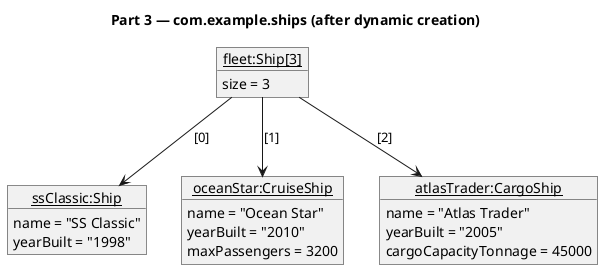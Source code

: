 @startuml

title Part 3 — com.example.ships (after dynamic creation)

' Objects with attribute snapshots
object "<u>ssClassic:Ship</u>" as ss {
  name = "SS Classic"
  yearBuilt = "1998"
}

object "<u>oceanStar:CruiseShip</u>" as os {
  name = "Ocean Star"
  yearBuilt = "2010"
  maxPassengers = 3200
}

object "<u>atlasTrader:CargoShip</u>" as at {
  name = "Atlas Trader"
  yearBuilt = "2005"
  cargoCapacityTonnage = 45000
}

' Optional: show the array that holds them in ShipsDriver
object "<u>fleet:Ship[3]</u>" as fl {
  size = 3
}

' Fleet references
fl --> ss : [0]
fl --> os : [1]
fl --> at : [2]

@enduml